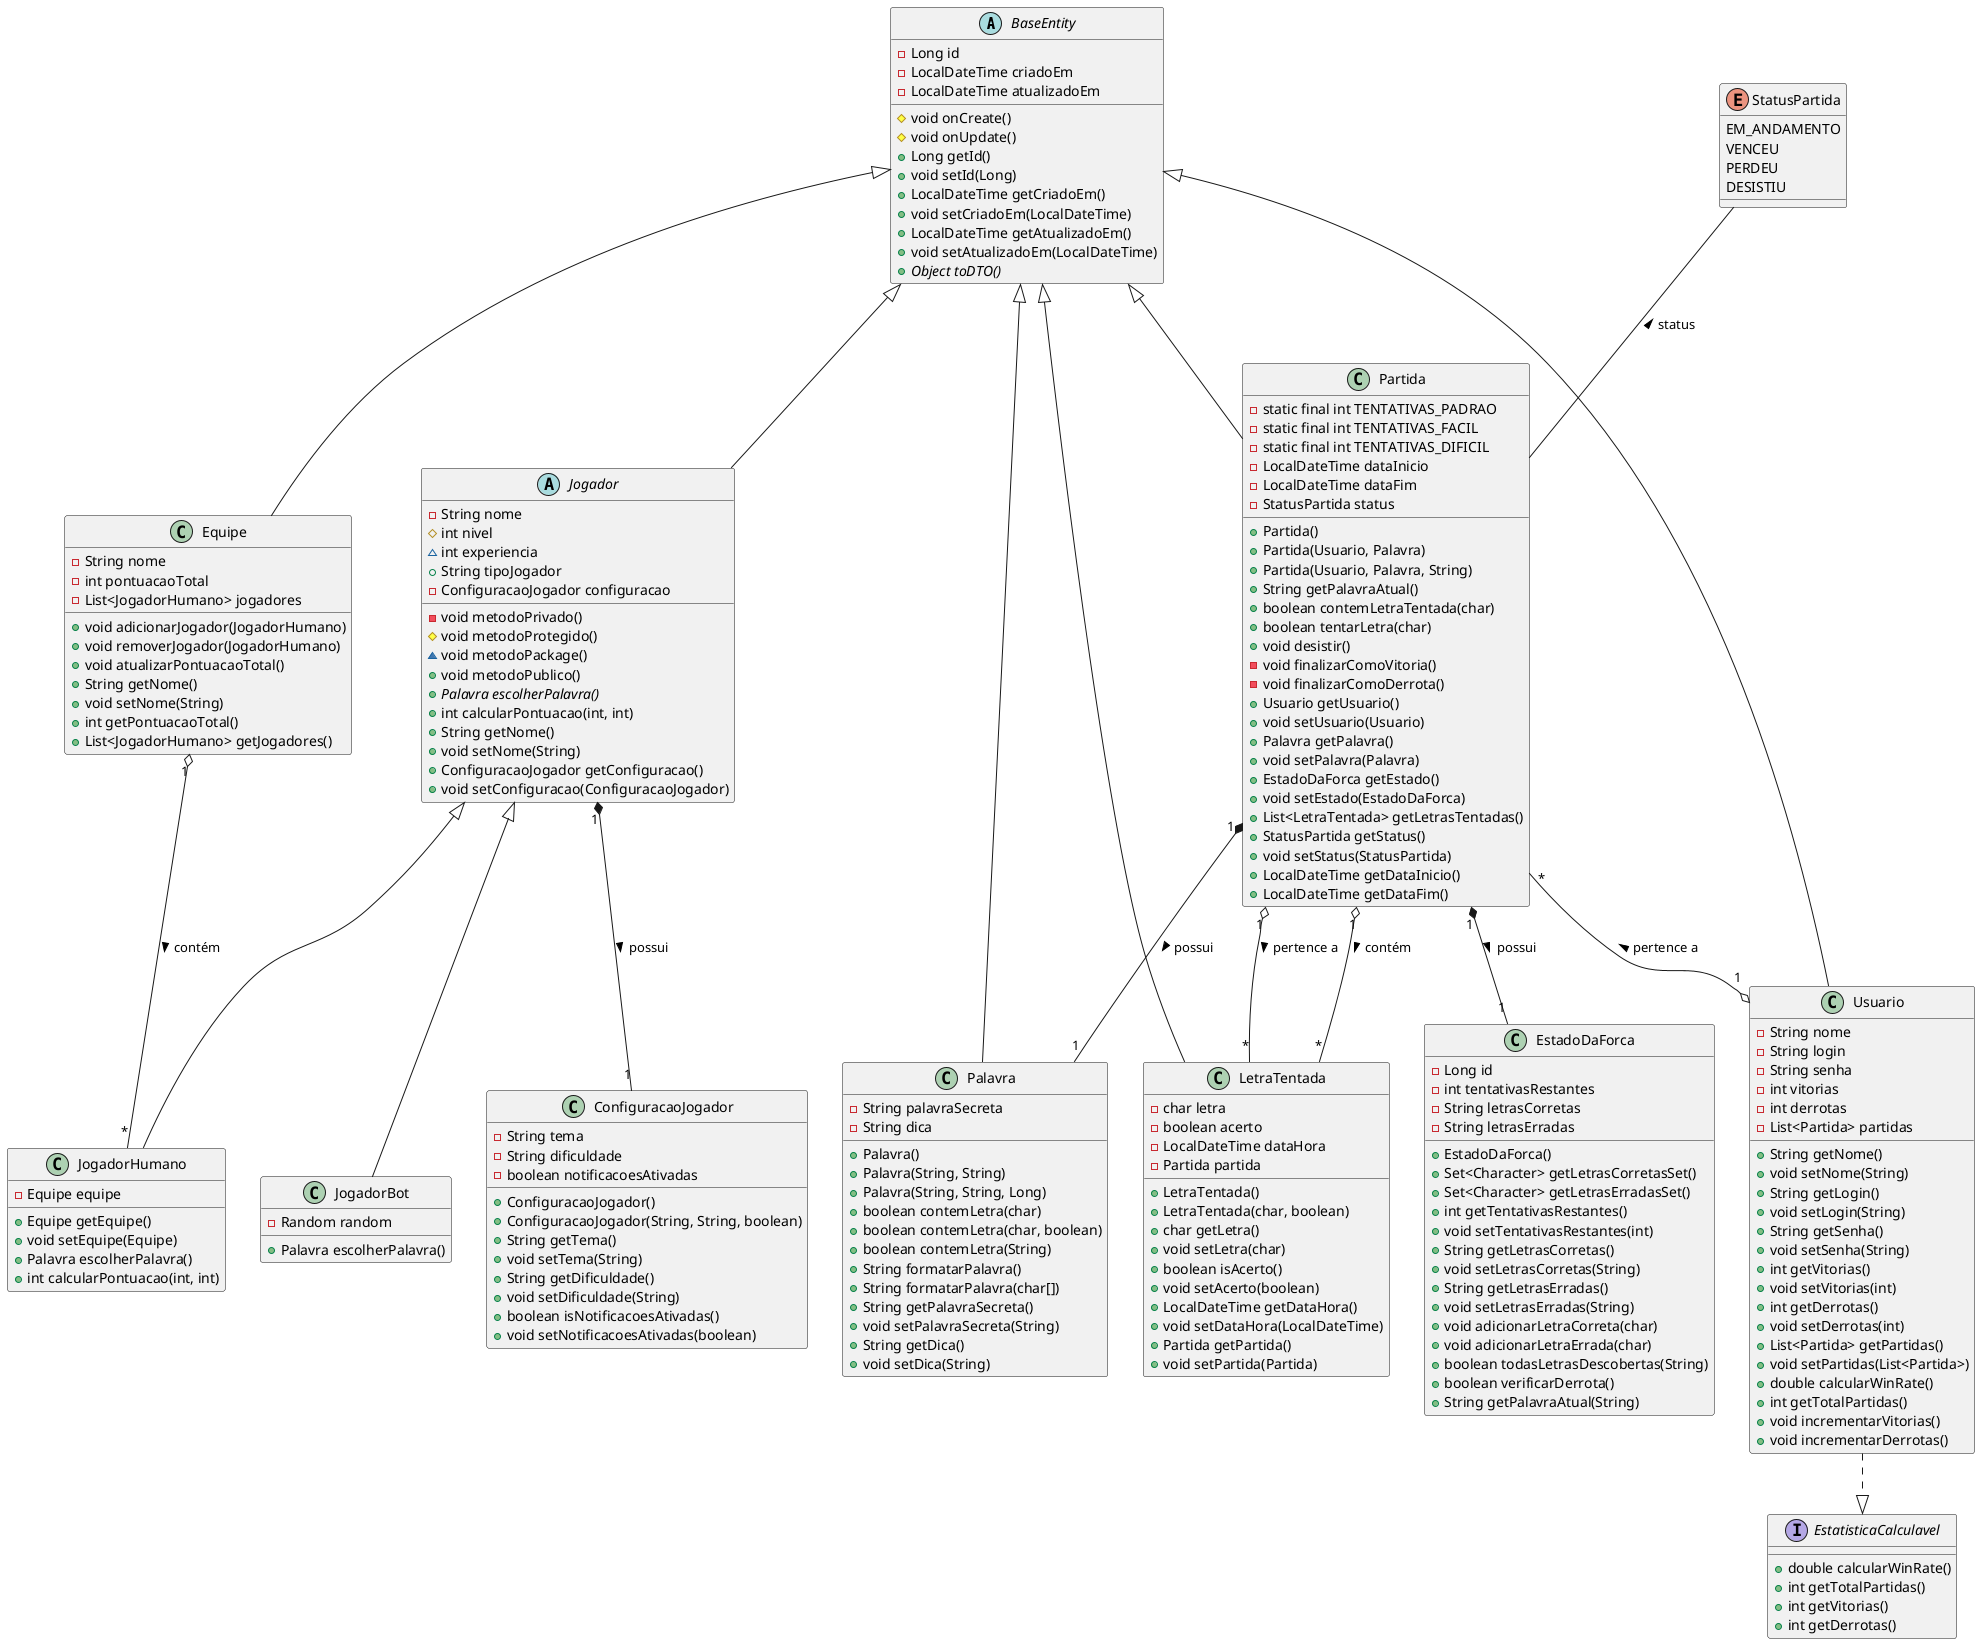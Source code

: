 @startuml "Jogo da Forca - Modelo de Classes"

' Classes abstratas e interfaces
abstract class BaseEntity {
  -Long id
  -LocalDateTime criadoEm
  -LocalDateTime atualizadoEm
  #void onCreate()
  #void onUpdate()
  +Long getId()
  +void setId(Long)
  +LocalDateTime getCriadoEm()
  +void setCriadoEm(LocalDateTime)
  +LocalDateTime getAtualizadoEm()
  +void setAtualizadoEm(LocalDateTime)
  +{abstract} Object toDTO()
}

abstract class Jogador {
  -String nome
  #int nivel
  ~int experiencia
  +String tipoJogador
  -ConfiguracaoJogador configuracao
  -void metodoPrivado()
  #void metodoProtegido()
  ~void metodoPackage()
  +void metodoPublico()
  +{abstract} Palavra escolherPalavra()
  +int calcularPontuacao(int, int)
  +String getNome()
  +void setNome(String)
  +ConfiguracaoJogador getConfiguracao()
  +void setConfiguracao(ConfiguracaoJogador)
}

interface EstatisticaCalculavel {
  +double calcularWinRate()
  +int getTotalPartidas()
  +int getVitorias()
  +int getDerrotas()
}

' Classes concretas do modelo
class Palavra {
  -String palavraSecreta
  -String dica
  +Palavra()
  +Palavra(String, String)
  +Palavra(String, String, Long)
  +boolean contemLetra(char)
  +boolean contemLetra(char, boolean)
  +boolean contemLetra(String)
  +String formatarPalavra()
  +String formatarPalavra(char[])
  +String getPalavraSecreta()
  +void setPalavraSecreta(String)
  +String getDica()
  +void setDica(String)
}

class Partida {
  -static final int TENTATIVAS_PADRAO
  -static final int TENTATIVAS_FACIL
  -static final int TENTATIVAS_DIFICIL
  -LocalDateTime dataInicio
  -LocalDateTime dataFim
  -StatusPartida status
  +Partida()
  +Partida(Usuario, Palavra)
  +Partida(Usuario, Palavra, String)
  +String getPalavraAtual()
  +boolean contemLetraTentada(char)
  +boolean tentarLetra(char)
  +void desistir()
  -void finalizarComoVitoria()
  -void finalizarComoDerrota()
  +Usuario getUsuario()
  +void setUsuario(Usuario)
  +Palavra getPalavra()
  +void setPalavra(Palavra)
  +EstadoDaForca getEstado()
  +void setEstado(EstadoDaForca)
  +List<LetraTentada> getLetrasTentadas()
  +StatusPartida getStatus()
  +void setStatus(StatusPartida)
  +LocalDateTime getDataInicio()
  +LocalDateTime getDataFim()
}

class EstadoDaForca {
  -Long id
  -int tentativasRestantes
  -String letrasCorretas
  -String letrasErradas
  +EstadoDaForca()
  +Set<Character> getLetrasCorretasSet()
  +Set<Character> getLetrasErradasSet()
  +int getTentativasRestantes()
  +void setTentativasRestantes(int)
  +String getLetrasCorretas()
  +void setLetrasCorretas(String)
  +String getLetrasErradas()
  +void setLetrasErradas(String)
  +void adicionarLetraCorreta(char)
  +void adicionarLetraErrada(char)
  +boolean todasLetrasDescobertas(String)
  +boolean verificarDerrota()
  +String getPalavraAtual(String)
}

class LetraTentada {
  -char letra
  -boolean acerto
  -LocalDateTime dataHora
  -Partida partida
  +LetraTentada()
  +LetraTentada(char, boolean)
  +char getLetra()
  +void setLetra(char)
  +boolean isAcerto()
  +void setAcerto(boolean)
  +LocalDateTime getDataHora()
  +void setDataHora(LocalDateTime)
  +Partida getPartida()
  +void setPartida(Partida)
}

class JogadorHumano {
  -Equipe equipe
  +Equipe getEquipe()
  +void setEquipe(Equipe)
  +Palavra escolherPalavra()
  +int calcularPontuacao(int, int)
}

class JogadorBot {
  -Random random
  +Palavra escolherPalavra()
}

class Usuario {
  -String nome
  -String login
  -String senha
  -int vitorias
  -int derrotas
  -List<Partida> partidas
  +String getNome()
  +void setNome(String)
  +String getLogin()
  +void setLogin(String)
  +String getSenha()
  +void setSenha(String)
  +int getVitorias()
  +void setVitorias(int)
  +int getDerrotas()
  +void setDerrotas(int)
  +List<Partida> getPartidas()
  +void setPartidas(List<Partida>)
  +double calcularWinRate()
  +int getTotalPartidas()
  +void incrementarVitorias()
  +void incrementarDerrotas()
}

class Equipe {
  -String nome
  -int pontuacaoTotal
  -List<JogadorHumano> jogadores
  +void adicionarJogador(JogadorHumano)
  +void removerJogador(JogadorHumano)
  +void atualizarPontuacaoTotal()
  +String getNome()
  +void setNome(String)
  +int getPontuacaoTotal()
  +List<JogadorHumano> getJogadores()
}

class ConfiguracaoJogador {
  -String tema
  -String dificuldade
  -boolean notificacoesAtivadas
  +ConfiguracaoJogador()
  +ConfiguracaoJogador(String, String, boolean)
  +String getTema()
  +void setTema(String)
  +String getDificuldade()
  +void setDificuldade(String)
  +boolean isNotificacoesAtivadas()
  +void setNotificacoesAtivadas(boolean)
}

enum StatusPartida {
  EM_ANDAMENTO
  VENCEU
  PERDEU
  DESISTIU
}

' Relações de herança
BaseEntity <|-- Jogador
Jogador <|-- JogadorHumano
Jogador <|-- JogadorBot
BaseEntity <|-- Usuario
BaseEntity <|-- Palavra
BaseEntity <|-- Partida
BaseEntity <|-- LetraTentada
BaseEntity <|-- Equipe

' Implementações de interfaces
Usuario ..|> EstatisticaCalculavel

' Relações entre classes
Partida "1" *-- "1" EstadoDaForca : possui >
Partida "1" *-- "1" Palavra : possui >
Partida "1" o-- "*" LetraTentada : contém >
Partida "*" --o "1" Usuario : < pertence a
Jogador "1" *-- "1" ConfiguracaoJogador : possui >
Equipe "1" o-- "*" JogadorHumano : contém >
LetraTentada "*" --o "1" Partida : < pertence a
StatusPartida -- Partida : < status

@enduml